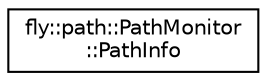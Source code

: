 digraph "Graphical Class Hierarchy"
{
 // LATEX_PDF_SIZE
  edge [fontname="Helvetica",fontsize="10",labelfontname="Helvetica",labelfontsize="10"];
  node [fontname="Helvetica",fontsize="10",shape=record];
  rankdir="LR";
  Node0 [label="fly::path::PathMonitor\l::PathInfo",height=0.2,width=0.4,color="black", fillcolor="white", style="filled",URL="$structfly_1_1path_1_1_path_monitor_1_1_path_info.html",tooltip=" "];
}
